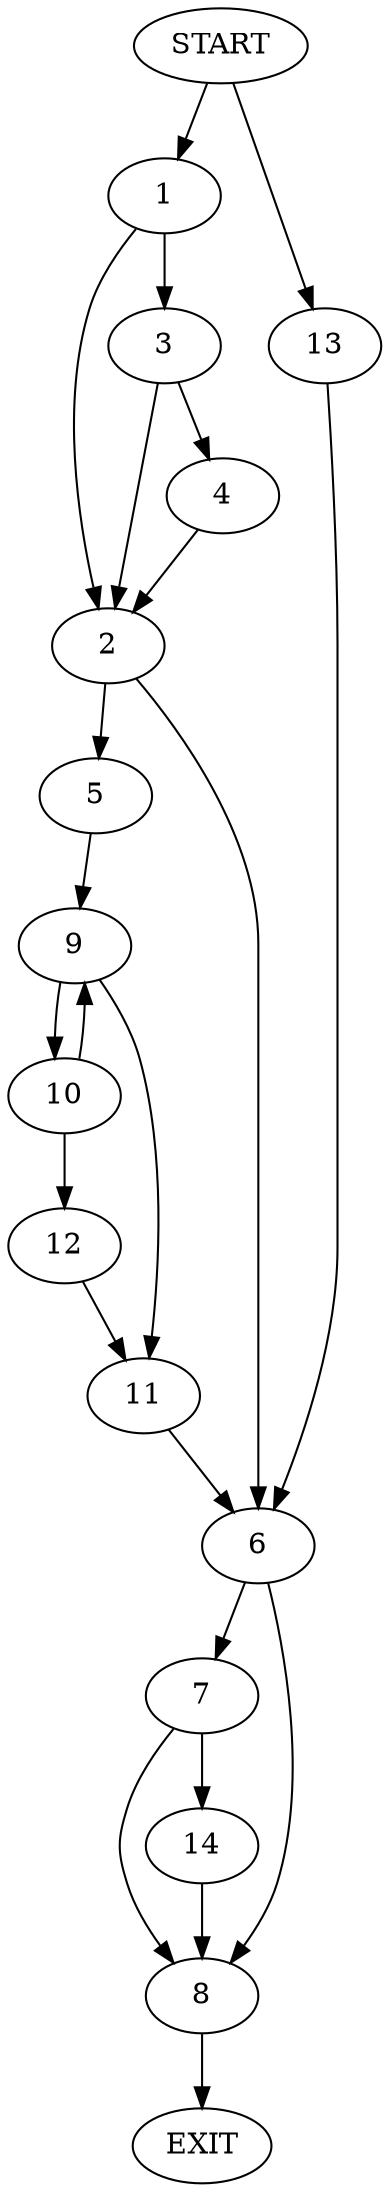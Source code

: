 digraph {
0 [label="START"]
15 [label="EXIT"]
0 -> 1
1 -> 2
1 -> 3
3 -> 4
3 -> 2
2 -> 5
2 -> 6
4 -> 2
6 -> 7
6 -> 8
5 -> 9
9 -> 10
9 -> 11
10 -> 12
10 -> 9
11 -> 6
12 -> 11
0 -> 13
13 -> 6
7 -> 14
7 -> 8
8 -> 15
14 -> 8
}
